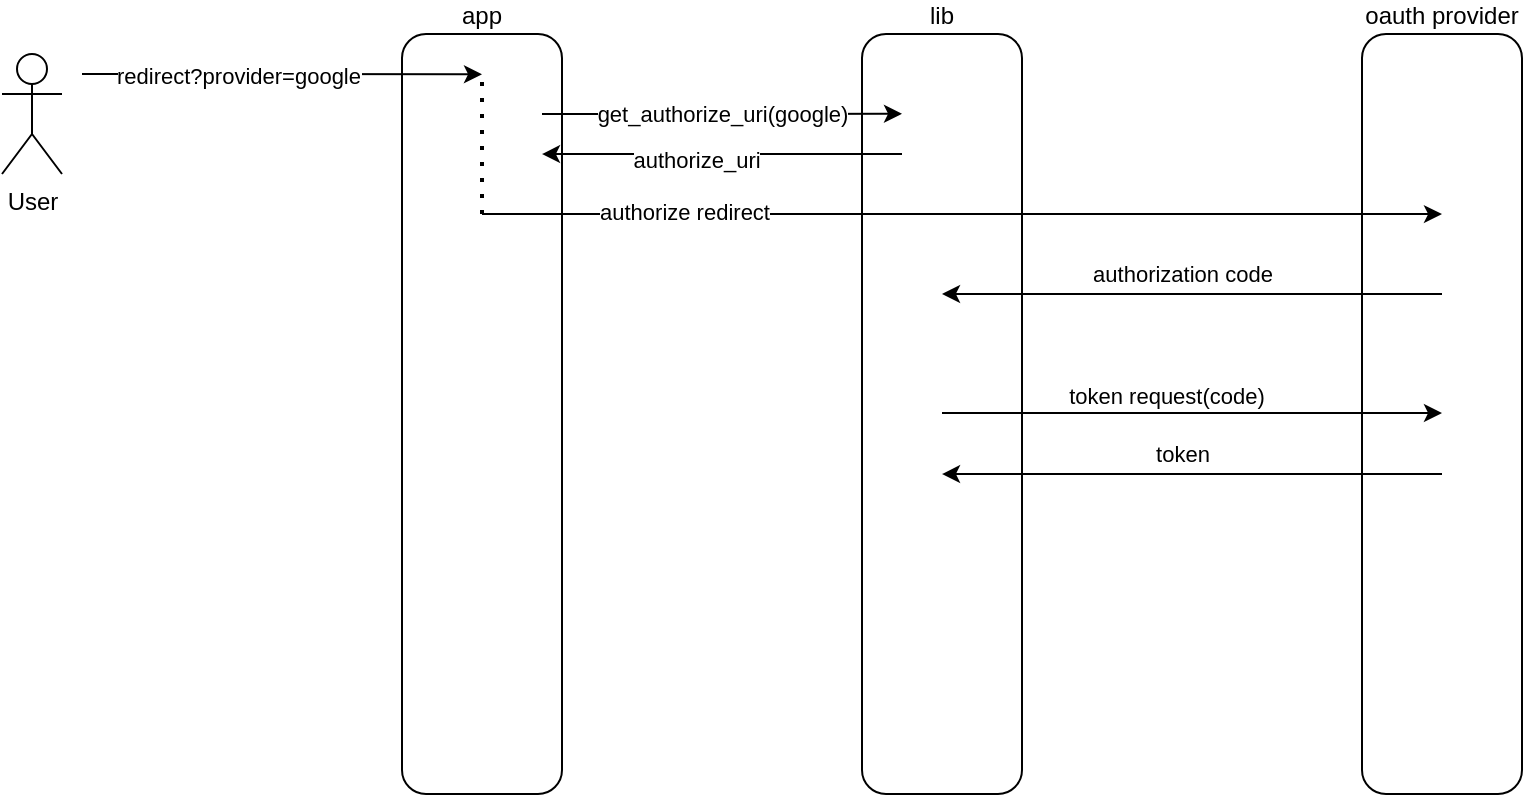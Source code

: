 <mxfile version="20.6.0" type="github">
  <diagram id="C5RBs43oDa-KdzZeNtuy" name="Page-1">
    <mxGraphModel dx="1348" dy="805" grid="1" gridSize="10" guides="1" tooltips="1" connect="1" arrows="1" fold="1" page="1" pageScale="1" pageWidth="827" pageHeight="1169" math="0" shadow="0">
      <root>
        <mxCell id="WIyWlLk6GJQsqaUBKTNV-0" />
        <mxCell id="WIyWlLk6GJQsqaUBKTNV-1" parent="WIyWlLk6GJQsqaUBKTNV-0" />
        <mxCell id="8-UZZp7eL8nday4LSBE8-0" value="app&lt;br&gt;" style="rounded=1;whiteSpace=wrap;html=1;verticalAlign=bottom;labelPosition=center;verticalLabelPosition=top;align=center;" vertex="1" parent="WIyWlLk6GJQsqaUBKTNV-1">
          <mxGeometry x="240" y="80" width="80" height="380" as="geometry" />
        </mxCell>
        <mxCell id="8-UZZp7eL8nday4LSBE8-1" value="lib" style="rounded=1;whiteSpace=wrap;html=1;verticalAlign=bottom;labelPosition=center;verticalLabelPosition=top;align=center;" vertex="1" parent="WIyWlLk6GJQsqaUBKTNV-1">
          <mxGeometry x="470" y="80" width="80" height="380" as="geometry" />
        </mxCell>
        <mxCell id="8-UZZp7eL8nday4LSBE8-2" value="oauth provider&lt;br&gt;" style="rounded=1;whiteSpace=wrap;html=1;verticalAlign=bottom;labelPosition=center;verticalLabelPosition=top;align=center;" vertex="1" parent="WIyWlLk6GJQsqaUBKTNV-1">
          <mxGeometry x="720" y="80" width="80" height="380" as="geometry" />
        </mxCell>
        <mxCell id="8-UZZp7eL8nday4LSBE8-3" value="User" style="shape=umlActor;verticalLabelPosition=bottom;verticalAlign=top;html=1;outlineConnect=0;" vertex="1" parent="WIyWlLk6GJQsqaUBKTNV-1">
          <mxGeometry x="40" y="90" width="30" height="60" as="geometry" />
        </mxCell>
        <mxCell id="8-UZZp7eL8nday4LSBE8-5" value="" style="endArrow=classic;html=1;rounded=0;entryX=0.5;entryY=0.053;entryDx=0;entryDy=0;entryPerimeter=0;" edge="1" parent="WIyWlLk6GJQsqaUBKTNV-1" target="8-UZZp7eL8nday4LSBE8-0">
          <mxGeometry width="50" height="50" relative="1" as="geometry">
            <mxPoint x="80" y="100" as="sourcePoint" />
            <mxPoint x="440" y="380" as="targetPoint" />
          </mxGeometry>
        </mxCell>
        <mxCell id="8-UZZp7eL8nday4LSBE8-6" value="redirect?provider=google&lt;br&gt;" style="edgeLabel;html=1;align=center;verticalAlign=middle;resizable=0;points=[];" vertex="1" connectable="0" parent="8-UZZp7eL8nday4LSBE8-5">
          <mxGeometry x="-0.227" y="-1" relative="1" as="geometry">
            <mxPoint as="offset" />
          </mxGeometry>
        </mxCell>
        <mxCell id="8-UZZp7eL8nday4LSBE8-8" value="" style="endArrow=classic;html=1;rounded=0;entryX=0.25;entryY=0.105;entryDx=0;entryDy=0;entryPerimeter=0;" edge="1" parent="WIyWlLk6GJQsqaUBKTNV-1" target="8-UZZp7eL8nday4LSBE8-1">
          <mxGeometry width="50" height="50" relative="1" as="geometry">
            <mxPoint x="310" y="120" as="sourcePoint" />
            <mxPoint x="330" y="70" as="targetPoint" />
          </mxGeometry>
        </mxCell>
        <mxCell id="8-UZZp7eL8nday4LSBE8-10" value="get_authorize_uri(google)" style="edgeLabel;html=1;align=center;verticalAlign=middle;resizable=0;points=[];" vertex="1" connectable="0" parent="8-UZZp7eL8nday4LSBE8-8">
          <mxGeometry x="-0.4" y="-1" relative="1" as="geometry">
            <mxPoint x="36" y="-1" as="offset" />
          </mxGeometry>
        </mxCell>
        <mxCell id="8-UZZp7eL8nday4LSBE8-11" value="" style="endArrow=classic;html=1;rounded=0;entryX=0.875;entryY=0.158;entryDx=0;entryDy=0;entryPerimeter=0;exitX=0.25;exitY=0.158;exitDx=0;exitDy=0;exitPerimeter=0;" edge="1" parent="WIyWlLk6GJQsqaUBKTNV-1" source="8-UZZp7eL8nday4LSBE8-1" target="8-UZZp7eL8nday4LSBE8-0">
          <mxGeometry width="50" height="50" relative="1" as="geometry">
            <mxPoint x="390" y="420" as="sourcePoint" />
            <mxPoint x="440" y="370" as="targetPoint" />
          </mxGeometry>
        </mxCell>
        <mxCell id="8-UZZp7eL8nday4LSBE8-12" value="authorize_uri" style="edgeLabel;html=1;align=center;verticalAlign=middle;resizable=0;points=[];" vertex="1" connectable="0" parent="8-UZZp7eL8nday4LSBE8-11">
          <mxGeometry x="0.147" y="3" relative="1" as="geometry">
            <mxPoint as="offset" />
          </mxGeometry>
        </mxCell>
        <mxCell id="8-UZZp7eL8nday4LSBE8-13" value="" style="endArrow=classic;html=1;rounded=0;exitX=0.5;exitY=0.237;exitDx=0;exitDy=0;exitPerimeter=0;entryX=0.5;entryY=0.237;entryDx=0;entryDy=0;entryPerimeter=0;" edge="1" parent="WIyWlLk6GJQsqaUBKTNV-1" source="8-UZZp7eL8nday4LSBE8-0" target="8-UZZp7eL8nday4LSBE8-2">
          <mxGeometry width="50" height="50" relative="1" as="geometry">
            <mxPoint x="390" y="420" as="sourcePoint" />
            <mxPoint x="440" y="370" as="targetPoint" />
          </mxGeometry>
        </mxCell>
        <mxCell id="8-UZZp7eL8nday4LSBE8-15" value="authorize redirect" style="edgeLabel;html=1;align=center;verticalAlign=middle;resizable=0;points=[];" vertex="1" connectable="0" parent="8-UZZp7eL8nday4LSBE8-13">
          <mxGeometry x="-0.579" y="1" relative="1" as="geometry">
            <mxPoint as="offset" />
          </mxGeometry>
        </mxCell>
        <mxCell id="8-UZZp7eL8nday4LSBE8-14" value="" style="endArrow=none;dashed=1;html=1;dashPattern=1 3;strokeWidth=2;rounded=0;entryX=0.5;entryY=0.053;entryDx=0;entryDy=0;entryPerimeter=0;" edge="1" parent="WIyWlLk6GJQsqaUBKTNV-1" target="8-UZZp7eL8nday4LSBE8-0">
          <mxGeometry width="50" height="50" relative="1" as="geometry">
            <mxPoint x="280" y="170" as="sourcePoint" />
            <mxPoint x="440" y="370" as="targetPoint" />
          </mxGeometry>
        </mxCell>
        <mxCell id="8-UZZp7eL8nday4LSBE8-16" value="" style="endArrow=classic;html=1;rounded=0;entryX=0.5;entryY=0.342;entryDx=0;entryDy=0;entryPerimeter=0;exitX=0.5;exitY=0.342;exitDx=0;exitDy=0;exitPerimeter=0;" edge="1" parent="WIyWlLk6GJQsqaUBKTNV-1" source="8-UZZp7eL8nday4LSBE8-2" target="8-UZZp7eL8nday4LSBE8-1">
          <mxGeometry width="50" height="50" relative="1" as="geometry">
            <mxPoint x="390" y="420" as="sourcePoint" />
            <mxPoint x="440" y="370" as="targetPoint" />
          </mxGeometry>
        </mxCell>
        <mxCell id="8-UZZp7eL8nday4LSBE8-17" value="authorization code" style="edgeLabel;html=1;align=center;verticalAlign=middle;resizable=0;points=[];" vertex="1" connectable="0" parent="8-UZZp7eL8nday4LSBE8-16">
          <mxGeometry x="0.272" relative="1" as="geometry">
            <mxPoint x="29" y="-10" as="offset" />
          </mxGeometry>
        </mxCell>
        <mxCell id="8-UZZp7eL8nday4LSBE8-18" value="" style="endArrow=classic;html=1;rounded=0;entryX=0.5;entryY=0.421;entryDx=0;entryDy=0;entryPerimeter=0;exitX=0.5;exitY=0.421;exitDx=0;exitDy=0;exitPerimeter=0;" edge="1" parent="WIyWlLk6GJQsqaUBKTNV-1">
          <mxGeometry width="50" height="50" relative="1" as="geometry">
            <mxPoint x="510" y="269.5" as="sourcePoint" />
            <mxPoint x="760" y="269.5" as="targetPoint" />
          </mxGeometry>
        </mxCell>
        <mxCell id="8-UZZp7eL8nday4LSBE8-19" value="token request(code)" style="edgeLabel;html=1;align=center;verticalAlign=middle;resizable=0;points=[];" vertex="1" connectable="0" parent="8-UZZp7eL8nday4LSBE8-18">
          <mxGeometry x="-0.104" y="-1" relative="1" as="geometry">
            <mxPoint y="-10" as="offset" />
          </mxGeometry>
        </mxCell>
        <mxCell id="8-UZZp7eL8nday4LSBE8-20" value="" style="endArrow=classic;html=1;rounded=0;entryX=0.5;entryY=0.579;entryDx=0;entryDy=0;entryPerimeter=0;exitX=0.5;exitY=0.579;exitDx=0;exitDy=0;exitPerimeter=0;" edge="1" parent="WIyWlLk6GJQsqaUBKTNV-1" source="8-UZZp7eL8nday4LSBE8-2" target="8-UZZp7eL8nday4LSBE8-1">
          <mxGeometry width="50" height="50" relative="1" as="geometry">
            <mxPoint x="390" y="420" as="sourcePoint" />
            <mxPoint x="440" y="370" as="targetPoint" />
          </mxGeometry>
        </mxCell>
        <mxCell id="8-UZZp7eL8nday4LSBE8-21" value="token&lt;br&gt;" style="edgeLabel;html=1;align=center;verticalAlign=middle;resizable=0;points=[];" vertex="1" connectable="0" parent="8-UZZp7eL8nday4LSBE8-20">
          <mxGeometry x="0.144" y="1" relative="1" as="geometry">
            <mxPoint x="13" y="-11" as="offset" />
          </mxGeometry>
        </mxCell>
      </root>
    </mxGraphModel>
  </diagram>
</mxfile>
